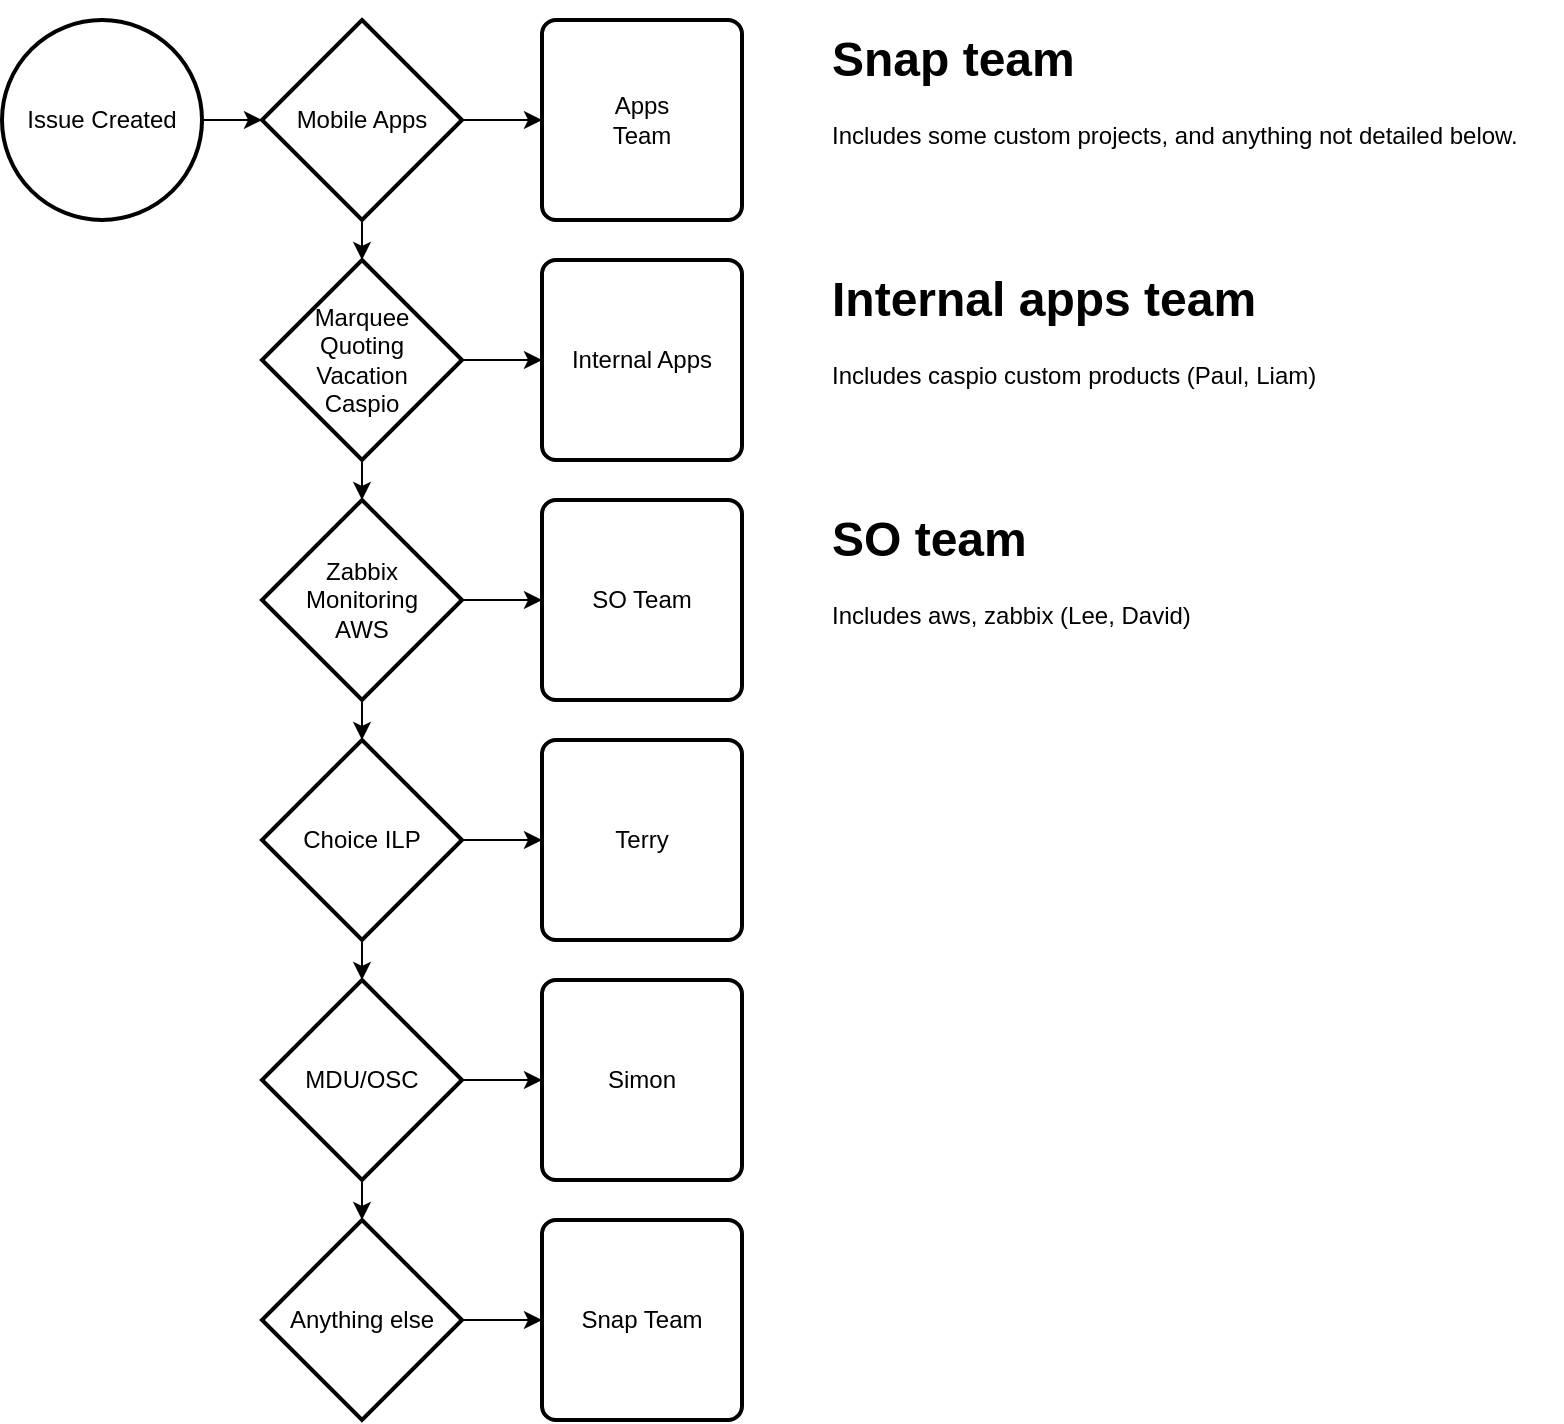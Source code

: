 <mxfile version="22.1.16" type="github">
  <diagram name="Page-1" id="0mfOncsozbHG4jfgCFd6">
    <mxGraphModel dx="1432" dy="736" grid="1" gridSize="10" guides="1" tooltips="1" connect="1" arrows="1" fold="1" page="1" pageScale="1" pageWidth="827" pageHeight="1169" math="0" shadow="0">
      <root>
        <mxCell id="0" />
        <mxCell id="1" parent="0" />
        <mxCell id="x9slMFjHhgCo1RBjHVp2-5" style="edgeStyle=orthogonalEdgeStyle;rounded=0;orthogonalLoop=1;jettySize=auto;html=1;" edge="1" parent="1" source="x9slMFjHhgCo1RBjHVp2-1" target="x9slMFjHhgCo1RBjHVp2-2">
          <mxGeometry relative="1" as="geometry" />
        </mxCell>
        <mxCell id="x9slMFjHhgCo1RBjHVp2-1" value="Issue Created" style="strokeWidth=2;html=1;shape=mxgraph.flowchart.start_2;whiteSpace=wrap;" vertex="1" parent="1">
          <mxGeometry x="20" y="30" width="100" height="100" as="geometry" />
        </mxCell>
        <mxCell id="x9slMFjHhgCo1RBjHVp2-4" style="edgeStyle=orthogonalEdgeStyle;rounded=0;orthogonalLoop=1;jettySize=auto;html=1;" edge="1" parent="1" source="x9slMFjHhgCo1RBjHVp2-2" target="x9slMFjHhgCo1RBjHVp2-3">
          <mxGeometry relative="1" as="geometry" />
        </mxCell>
        <mxCell id="x9slMFjHhgCo1RBjHVp2-7" value="" style="edgeStyle=orthogonalEdgeStyle;rounded=0;orthogonalLoop=1;jettySize=auto;html=1;" edge="1" parent="1" source="x9slMFjHhgCo1RBjHVp2-2" target="x9slMFjHhgCo1RBjHVp2-6">
          <mxGeometry relative="1" as="geometry" />
        </mxCell>
        <mxCell id="x9slMFjHhgCo1RBjHVp2-2" value="Mobile Apps" style="strokeWidth=2;html=1;shape=mxgraph.flowchart.decision;whiteSpace=wrap;" vertex="1" parent="1">
          <mxGeometry x="150" y="30" width="100" height="100" as="geometry" />
        </mxCell>
        <mxCell id="x9slMFjHhgCo1RBjHVp2-3" value="Apps&lt;br&gt;Team" style="rounded=1;whiteSpace=wrap;html=1;absoluteArcSize=1;arcSize=14;strokeWidth=2;" vertex="1" parent="1">
          <mxGeometry x="290" y="30" width="100" height="100" as="geometry" />
        </mxCell>
        <mxCell id="x9slMFjHhgCo1RBjHVp2-9" style="edgeStyle=orthogonalEdgeStyle;rounded=0;orthogonalLoop=1;jettySize=auto;html=1;entryX=0;entryY=0.5;entryDx=0;entryDy=0;" edge="1" parent="1" source="x9slMFjHhgCo1RBjHVp2-6" target="x9slMFjHhgCo1RBjHVp2-8">
          <mxGeometry relative="1" as="geometry" />
        </mxCell>
        <mxCell id="x9slMFjHhgCo1RBjHVp2-11" value="" style="edgeStyle=orthogonalEdgeStyle;rounded=0;orthogonalLoop=1;jettySize=auto;html=1;" edge="1" parent="1" source="x9slMFjHhgCo1RBjHVp2-6" target="x9slMFjHhgCo1RBjHVp2-10">
          <mxGeometry relative="1" as="geometry" />
        </mxCell>
        <mxCell id="x9slMFjHhgCo1RBjHVp2-6" value="Marquee&lt;br&gt;Quoting&lt;br&gt;Vacation&lt;br&gt;Caspio" style="strokeWidth=2;html=1;shape=mxgraph.flowchart.decision;whiteSpace=wrap;" vertex="1" parent="1">
          <mxGeometry x="150" y="150" width="100" height="100" as="geometry" />
        </mxCell>
        <mxCell id="x9slMFjHhgCo1RBjHVp2-8" value="Internal Apps" style="rounded=1;whiteSpace=wrap;html=1;absoluteArcSize=1;arcSize=14;strokeWidth=2;" vertex="1" parent="1">
          <mxGeometry x="290" y="150" width="100" height="100" as="geometry" />
        </mxCell>
        <mxCell id="x9slMFjHhgCo1RBjHVp2-13" style="edgeStyle=orthogonalEdgeStyle;rounded=0;orthogonalLoop=1;jettySize=auto;html=1;" edge="1" parent="1" source="x9slMFjHhgCo1RBjHVp2-10" target="x9slMFjHhgCo1RBjHVp2-12">
          <mxGeometry relative="1" as="geometry" />
        </mxCell>
        <mxCell id="x9slMFjHhgCo1RBjHVp2-15" value="" style="edgeStyle=orthogonalEdgeStyle;rounded=0;orthogonalLoop=1;jettySize=auto;html=1;" edge="1" parent="1" source="x9slMFjHhgCo1RBjHVp2-10" target="x9slMFjHhgCo1RBjHVp2-14">
          <mxGeometry relative="1" as="geometry" />
        </mxCell>
        <mxCell id="x9slMFjHhgCo1RBjHVp2-10" value="Zabbix&lt;br&gt;Monitoring&lt;br&gt;AWS" style="strokeWidth=2;html=1;shape=mxgraph.flowchart.decision;whiteSpace=wrap;" vertex="1" parent="1">
          <mxGeometry x="150" y="270" width="100" height="100" as="geometry" />
        </mxCell>
        <mxCell id="x9slMFjHhgCo1RBjHVp2-12" value="SO Team" style="rounded=1;whiteSpace=wrap;html=1;absoluteArcSize=1;arcSize=14;strokeWidth=2;" vertex="1" parent="1">
          <mxGeometry x="290" y="270" width="100" height="100" as="geometry" />
        </mxCell>
        <mxCell id="x9slMFjHhgCo1RBjHVp2-17" style="edgeStyle=orthogonalEdgeStyle;rounded=0;orthogonalLoop=1;jettySize=auto;html=1;entryX=0;entryY=0.5;entryDx=0;entryDy=0;" edge="1" parent="1" source="x9slMFjHhgCo1RBjHVp2-14" target="x9slMFjHhgCo1RBjHVp2-16">
          <mxGeometry relative="1" as="geometry" />
        </mxCell>
        <mxCell id="x9slMFjHhgCo1RBjHVp2-21" value="" style="edgeStyle=orthogonalEdgeStyle;rounded=0;orthogonalLoop=1;jettySize=auto;html=1;" edge="1" parent="1" source="x9slMFjHhgCo1RBjHVp2-14" target="x9slMFjHhgCo1RBjHVp2-20">
          <mxGeometry relative="1" as="geometry" />
        </mxCell>
        <mxCell id="x9slMFjHhgCo1RBjHVp2-14" value="Choice ILP" style="strokeWidth=2;html=1;shape=mxgraph.flowchart.decision;whiteSpace=wrap;" vertex="1" parent="1">
          <mxGeometry x="150" y="390" width="100" height="100" as="geometry" />
        </mxCell>
        <mxCell id="x9slMFjHhgCo1RBjHVp2-16" value="Terry" style="rounded=1;whiteSpace=wrap;html=1;absoluteArcSize=1;arcSize=14;strokeWidth=2;" vertex="1" parent="1">
          <mxGeometry x="290" y="390" width="100" height="100" as="geometry" />
        </mxCell>
        <mxCell id="x9slMFjHhgCo1RBjHVp2-19" value="&lt;h1&gt;Snap team&lt;/h1&gt;&lt;p&gt;Includes some custom projects, and anything not detailed below.&lt;/p&gt;" style="text;html=1;strokeColor=none;fillColor=none;spacing=5;spacingTop=-20;whiteSpace=wrap;overflow=hidden;rounded=0;" vertex="1" parent="1">
          <mxGeometry x="430" y="30" width="370" height="80" as="geometry" />
        </mxCell>
        <mxCell id="x9slMFjHhgCo1RBjHVp2-23" value="" style="edgeStyle=orthogonalEdgeStyle;rounded=0;orthogonalLoop=1;jettySize=auto;html=1;" edge="1" parent="1" source="x9slMFjHhgCo1RBjHVp2-20" target="x9slMFjHhgCo1RBjHVp2-22">
          <mxGeometry relative="1" as="geometry" />
        </mxCell>
        <mxCell id="x9slMFjHhgCo1RBjHVp2-31" value="" style="edgeStyle=orthogonalEdgeStyle;rounded=0;orthogonalLoop=1;jettySize=auto;html=1;" edge="1" parent="1" source="x9slMFjHhgCo1RBjHVp2-20" target="x9slMFjHhgCo1RBjHVp2-30">
          <mxGeometry relative="1" as="geometry" />
        </mxCell>
        <mxCell id="x9slMFjHhgCo1RBjHVp2-20" value="MDU/OSC" style="strokeWidth=2;html=1;shape=mxgraph.flowchart.decision;whiteSpace=wrap;" vertex="1" parent="1">
          <mxGeometry x="150" y="510" width="100" height="100" as="geometry" />
        </mxCell>
        <mxCell id="x9slMFjHhgCo1RBjHVp2-22" value="Simon" style="rounded=1;whiteSpace=wrap;html=1;absoluteArcSize=1;arcSize=14;strokeWidth=2;" vertex="1" parent="1">
          <mxGeometry x="290" y="510" width="100" height="100" as="geometry" />
        </mxCell>
        <mxCell id="x9slMFjHhgCo1RBjHVp2-24" value="&lt;h1&gt;Internal apps team&lt;/h1&gt;&lt;p&gt;Includes caspio custom products (Paul, Liam)&lt;/p&gt;" style="text;html=1;strokeColor=none;fillColor=none;spacing=5;spacingTop=-20;whiteSpace=wrap;overflow=hidden;rounded=0;" vertex="1" parent="1">
          <mxGeometry x="430" y="150" width="370" height="80" as="geometry" />
        </mxCell>
        <mxCell id="x9slMFjHhgCo1RBjHVp2-25" value="&lt;h1&gt;SO team&lt;/h1&gt;&lt;p&gt;Includes aws, zabbix (Lee, David)&lt;/p&gt;" style="text;html=1;strokeColor=none;fillColor=none;spacing=5;spacingTop=-20;whiteSpace=wrap;overflow=hidden;rounded=0;" vertex="1" parent="1">
          <mxGeometry x="430" y="270" width="370" height="80" as="geometry" />
        </mxCell>
        <mxCell id="x9slMFjHhgCo1RBjHVp2-33" value="" style="edgeStyle=orthogonalEdgeStyle;rounded=0;orthogonalLoop=1;jettySize=auto;html=1;" edge="1" parent="1" source="x9slMFjHhgCo1RBjHVp2-30" target="x9slMFjHhgCo1RBjHVp2-32">
          <mxGeometry relative="1" as="geometry" />
        </mxCell>
        <mxCell id="x9slMFjHhgCo1RBjHVp2-30" value="Anything else" style="strokeWidth=2;html=1;shape=mxgraph.flowchart.decision;whiteSpace=wrap;" vertex="1" parent="1">
          <mxGeometry x="150" y="630" width="100" height="100" as="geometry" />
        </mxCell>
        <mxCell id="x9slMFjHhgCo1RBjHVp2-32" value="Snap Team" style="rounded=1;whiteSpace=wrap;html=1;absoluteArcSize=1;arcSize=14;strokeWidth=2;" vertex="1" parent="1">
          <mxGeometry x="290" y="630" width="100" height="100" as="geometry" />
        </mxCell>
      </root>
    </mxGraphModel>
  </diagram>
</mxfile>

